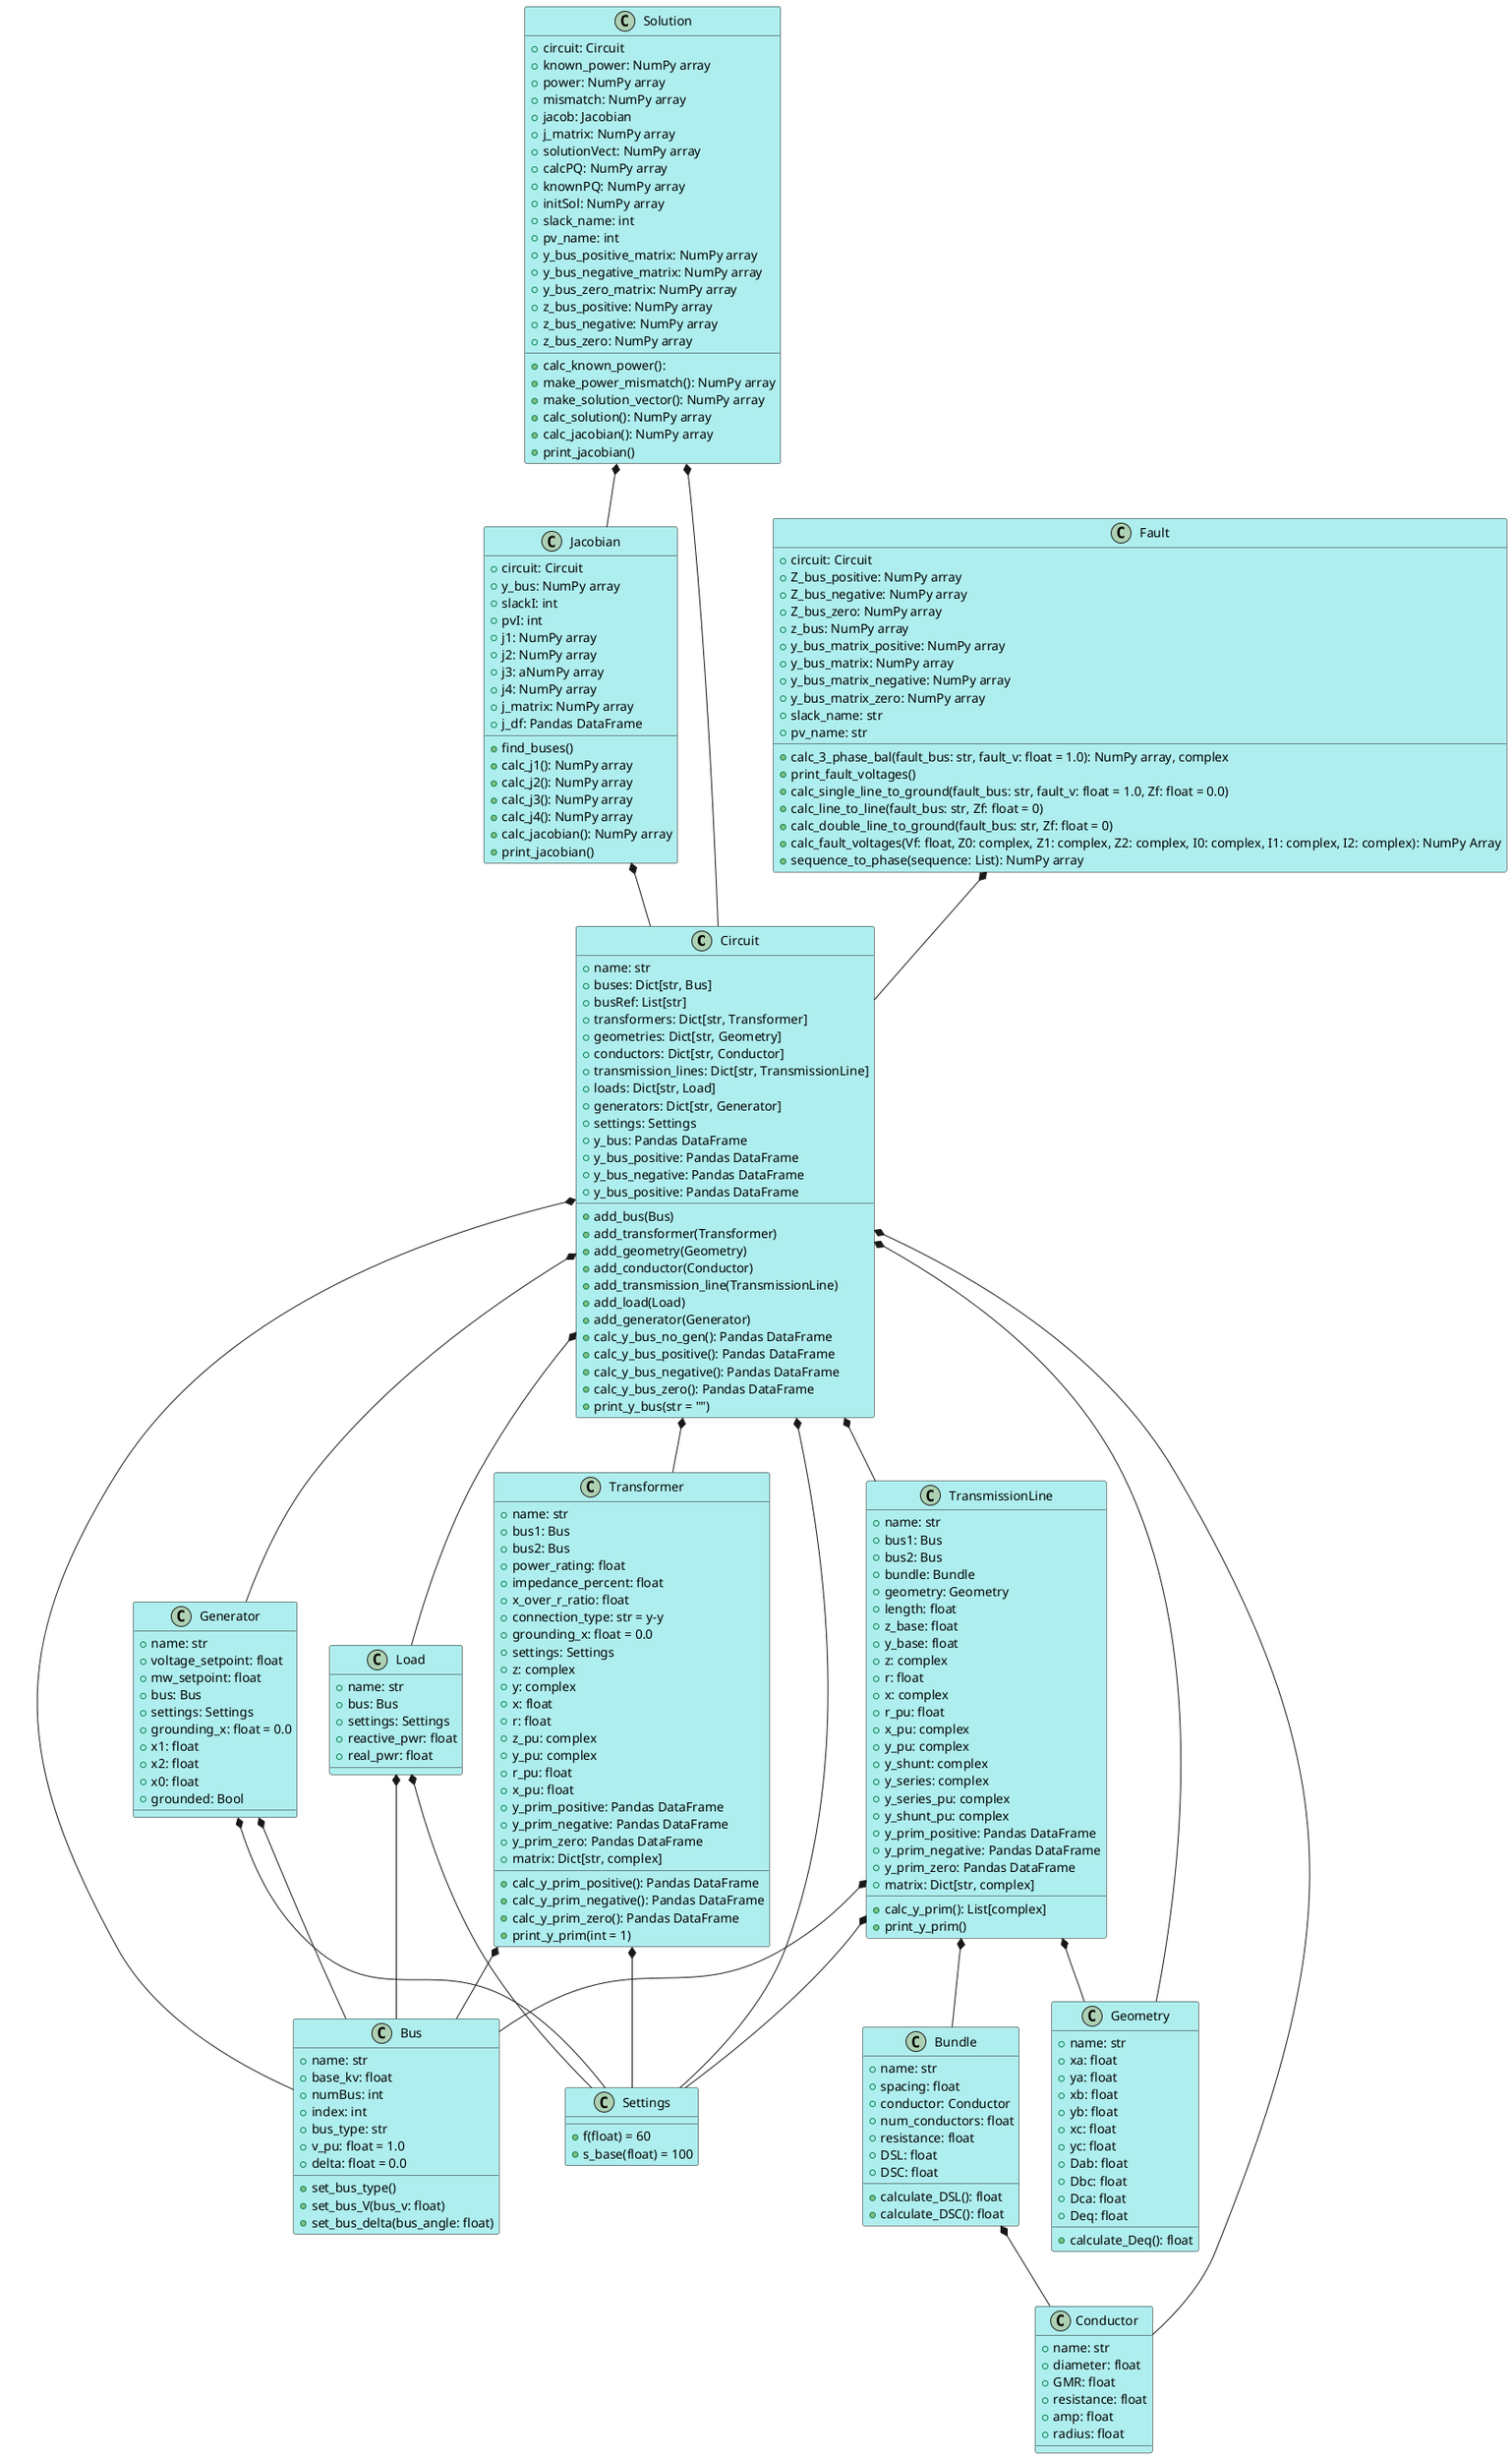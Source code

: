 @startuml
'https://plantuml.com/class-diagram

skinparam ClassBackgroundColor #PaleTurquoise

class Circuit{
    +name: str
    +buses: Dict[str, Bus]
    +busRef: List[str]
    +transformers: Dict[str, Transformer]
    +geometries: Dict[str, Geometry]
    +conductors: Dict[str, Conductor]
    +transmission_lines: Dict[str, TransmissionLine]
    +loads: Dict[str, Load]
    +generators: Dict[str, Generator]
    +settings: Settings
    +y_bus: Pandas DataFrame
    +y_bus_positive: Pandas DataFrame
    +y_bus_negative: Pandas DataFrame
    +y_bus_positive: Pandas DataFrame

    +add_bus(Bus)
    +add_transformer(Transformer)
    +add_geometry(Geometry)
    +add_conductor(Conductor)
    +add_transmission_line(TransmissionLine)
    +add_load(Load)
    +add_generator(Generator)
    +calc_y_bus_no_gen(): Pandas DataFrame
    +calc_y_bus_positive(): Pandas DataFrame
    +calc_y_bus_negative(): Pandas DataFrame
    +calc_y_bus_zero(): Pandas DataFrame
    +print_y_bus(str = "")
    }

class Bus {
    +name: str
    +base_kv: float
    +numBus: int
    +index: int
    +bus_type: str
    +v_pu: float = 1.0
    +delta: float = 0.0

    +set_bus_type()
    +set_bus_V(bus_v: float)
    +set_bus_delta(bus_angle: float)
    }

class Bundle {
    +name: str
    +spacing: float
    +conductor: Conductor
    +num_conductors: float
    +resistance: float
    +DSL: float
    +DSC: float

    +calculate_DSL(): float
    +calculate_DSC(): float
    }

class Conductor {
    +name: str
    +diameter: float
    +GMR: float
    +resistance: float
    +amp: float
    +radius: float
    }

class Generator {
    +name: str
    +voltage_setpoint: float
    +mw_setpoint: float
    +bus: Bus
    +settings: Settings
    +grounding_x: float = 0.0
    +x1: float
    +x2: float
    +x0: float
    +grounded: Bool
    }

class Geometry{
    +name: str
    +xa: float
    +ya: float
    +xb: float
    +yb: float
    +xc: float
    +yc: float
    +Dab: float
    +Dbc: float
    +Dca: float
    +Deq: float

    +calculate_Deq(): float
    }

class Load{
    +name: str
    +bus: Bus
    +settings: Settings
    +reactive_pwr: float
    +real_pwr: float
    }

class Settings{
    +f(float) = 60
    +s_base(float) = 100
}

class Transformer {
    +name: str
    +bus1: Bus
    +bus2: Bus
    +power_rating: float
    +impedance_percent: float
    +x_over_r_ratio: float
    +connection_type: str = y-y
    +grounding_x: float = 0.0
    +settings: Settings
    +z: complex
    +y: complex
    +x: float
    +r: float
    +z_pu: complex
    +y_pu: complex
    +r_pu: float
    +x_pu: float
    +y_prim_positive: Pandas DataFrame
    +y_prim_negative: Pandas DataFrame
    +y_prim_zero: Pandas DataFrame
    +matrix: Dict[str, complex]

    +calc_y_prim_positive(): Pandas DataFrame
    +calc_y_prim_negative(): Pandas DataFrame
    +calc_y_prim_zero(): Pandas DataFrame
    +print_y_prim(int = 1)
    }

class TransmissionLine {
    +name: str
    +bus1: Bus
    +bus2: Bus
    +bundle: Bundle
    +geometry: Geometry
    +length: float
    +z_base: float
    +y_base: float
    +z: complex
    +r: float
    +x: complex
    +r_pu: float
    +x_pu: complex
    +y_pu: complex
    +y_shunt: complex
    +y_series: complex
    +y_series_pu: complex
    +y_shunt_pu: complex
    +y_prim_positive: Pandas DataFrame
    +y_prim_negative: Pandas DataFrame
    +y_prim_zero: Pandas DataFrame
    +matrix: Dict[str, complex]

    +calc_y_prim(): List[complex]
    +print_y_prim()
    }

class Solution {
    +circuit: Circuit
    +known_power: NumPy array
    +power: NumPy array
    +mismatch: NumPy array
    +jacob: Jacobian
    +j_matrix: NumPy array
    +solutionVect: NumPy array
    +calcPQ: NumPy array
    +knownPQ: NumPy array
    +initSol: NumPy array
    +slack_name: int
    +pv_name: int
    +y_bus_positive_matrix: NumPy array
    +y_bus_negative_matrix: NumPy array
    +y_bus_zero_matrix: NumPy array
    +z_bus_positive: NumPy array
    +z_bus_negative: NumPy array
    +z_bus_zero: NumPy array

    +calc_known_power():
    +make_power_mismatch(): NumPy array
    +make_solution_vector(): NumPy array
    +calc_solution(): NumPy array
    +calc_jacobian(): NumPy array
    +print_jacobian()
    }

class Jacobian {
    +circuit: Circuit
    +y_bus: NumPy array
    +slackI: int
    +pvI: int
    +j1: NumPy array
    +j2: NumPy array
    +j3: aNumPy array
    +j4: NumPy array
    +j_matrix: NumPy array
    +j_df: Pandas DataFrame

    +find_buses()
    +calc_j1(): NumPy array
    +calc_j2(): NumPy array
    +calc_j3(): NumPy array
    +calc_j4(): NumPy array
    +calc_jacobian(): NumPy array
    +print_jacobian()
    }

class Fault{
    +circuit: Circuit
    +Z_bus_positive: NumPy array
    +Z_bus_negative: NumPy array
    +Z_bus_zero: NumPy array
    +z_bus: NumPy array
    +y_bus_matrix_positive: NumPy array
    +y_bus_matrix: NumPy array
    +y_bus_matrix_negative: NumPy array
    +y_bus_matrix_zero: NumPy array
    +slack_name: str
    +pv_name: str

    +calc_3_phase_bal(fault_bus: str, fault_v: float = 1.0): NumPy array, complex
    +print_fault_voltages()
    +calc_single_line_to_ground(fault_bus: str, fault_v: float = 1.0, Zf: float = 0.0)
    +calc_line_to_line(fault_bus: str, Zf: float = 0)
    +calc_double_line_to_ground(fault_bus: str, Zf: float = 0)
    +calc_fault_voltages(Vf: float, Z0: complex, Z1: complex, Z2: complex, I0: complex, I1: complex, I2: complex): NumPy Array
    +sequence_to_phase(sequence: List): NumPy array
}


Circuit *-- Transformer
Circuit *-- Bus
Circuit *-- TransmissionLine
Circuit *-- Geometry
Circuit *-- Conductor
Circuit *-- Settings
Circuit *-- Load
Circuit *-- Generator

TransmissionLine *-- Geometry
TransmissionLine *-- Bundle
TransmissionLine *-- Bus
TransmissionLine *-- Settings

Bundle *-- Conductor

Transformer *-- Settings
Transformer *-- Bus

Solution *-- Circuit
Solution *-- Jacobian

Jacobian *-- Circuit

Generator *-- Bus
Generator *-- Settings

Load *-- Bus
Load *-- Settings

Fault *-- Circuit




@enduml